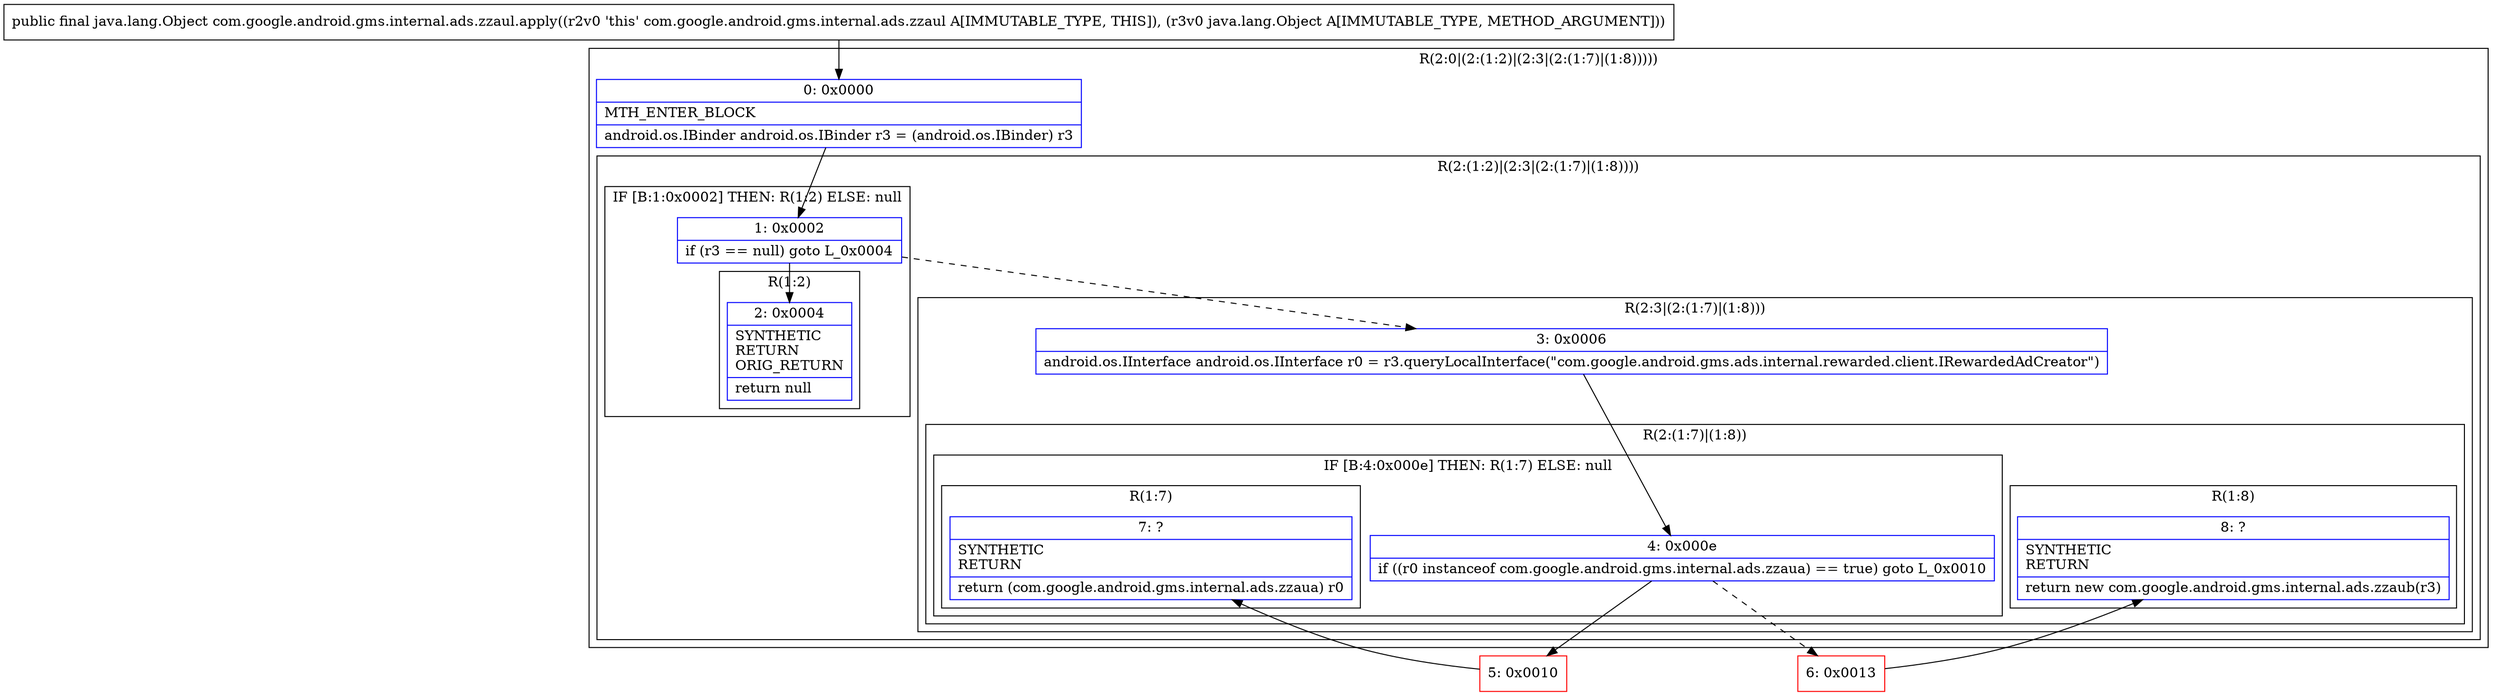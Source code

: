 digraph "CFG forcom.google.android.gms.internal.ads.zzaul.apply(Ljava\/lang\/Object;)Ljava\/lang\/Object;" {
subgraph cluster_Region_198728623 {
label = "R(2:0|(2:(1:2)|(2:3|(2:(1:7)|(1:8)))))";
node [shape=record,color=blue];
Node_0 [shape=record,label="{0\:\ 0x0000|MTH_ENTER_BLOCK\l|android.os.IBinder android.os.IBinder r3 = (android.os.IBinder) r3\l}"];
subgraph cluster_Region_1457666528 {
label = "R(2:(1:2)|(2:3|(2:(1:7)|(1:8))))";
node [shape=record,color=blue];
subgraph cluster_IfRegion_556397125 {
label = "IF [B:1:0x0002] THEN: R(1:2) ELSE: null";
node [shape=record,color=blue];
Node_1 [shape=record,label="{1\:\ 0x0002|if (r3 == null) goto L_0x0004\l}"];
subgraph cluster_Region_314001318 {
label = "R(1:2)";
node [shape=record,color=blue];
Node_2 [shape=record,label="{2\:\ 0x0004|SYNTHETIC\lRETURN\lORIG_RETURN\l|return null\l}"];
}
}
subgraph cluster_Region_154990007 {
label = "R(2:3|(2:(1:7)|(1:8)))";
node [shape=record,color=blue];
Node_3 [shape=record,label="{3\:\ 0x0006|android.os.IInterface android.os.IInterface r0 = r3.queryLocalInterface(\"com.google.android.gms.ads.internal.rewarded.client.IRewardedAdCreator\")\l}"];
subgraph cluster_Region_1182424953 {
label = "R(2:(1:7)|(1:8))";
node [shape=record,color=blue];
subgraph cluster_IfRegion_2117067573 {
label = "IF [B:4:0x000e] THEN: R(1:7) ELSE: null";
node [shape=record,color=blue];
Node_4 [shape=record,label="{4\:\ 0x000e|if ((r0 instanceof com.google.android.gms.internal.ads.zzaua) == true) goto L_0x0010\l}"];
subgraph cluster_Region_284855663 {
label = "R(1:7)";
node [shape=record,color=blue];
Node_7 [shape=record,label="{7\:\ ?|SYNTHETIC\lRETURN\l|return (com.google.android.gms.internal.ads.zzaua) r0\l}"];
}
}
subgraph cluster_Region_929284949 {
label = "R(1:8)";
node [shape=record,color=blue];
Node_8 [shape=record,label="{8\:\ ?|SYNTHETIC\lRETURN\l|return new com.google.android.gms.internal.ads.zzaub(r3)\l}"];
}
}
}
}
}
Node_5 [shape=record,color=red,label="{5\:\ 0x0010}"];
Node_6 [shape=record,color=red,label="{6\:\ 0x0013}"];
MethodNode[shape=record,label="{public final java.lang.Object com.google.android.gms.internal.ads.zzaul.apply((r2v0 'this' com.google.android.gms.internal.ads.zzaul A[IMMUTABLE_TYPE, THIS]), (r3v0 java.lang.Object A[IMMUTABLE_TYPE, METHOD_ARGUMENT])) }"];
MethodNode -> Node_0;
Node_0 -> Node_1;
Node_1 -> Node_2;
Node_1 -> Node_3[style=dashed];
Node_3 -> Node_4;
Node_4 -> Node_5;
Node_4 -> Node_6[style=dashed];
Node_5 -> Node_7;
Node_6 -> Node_8;
}

